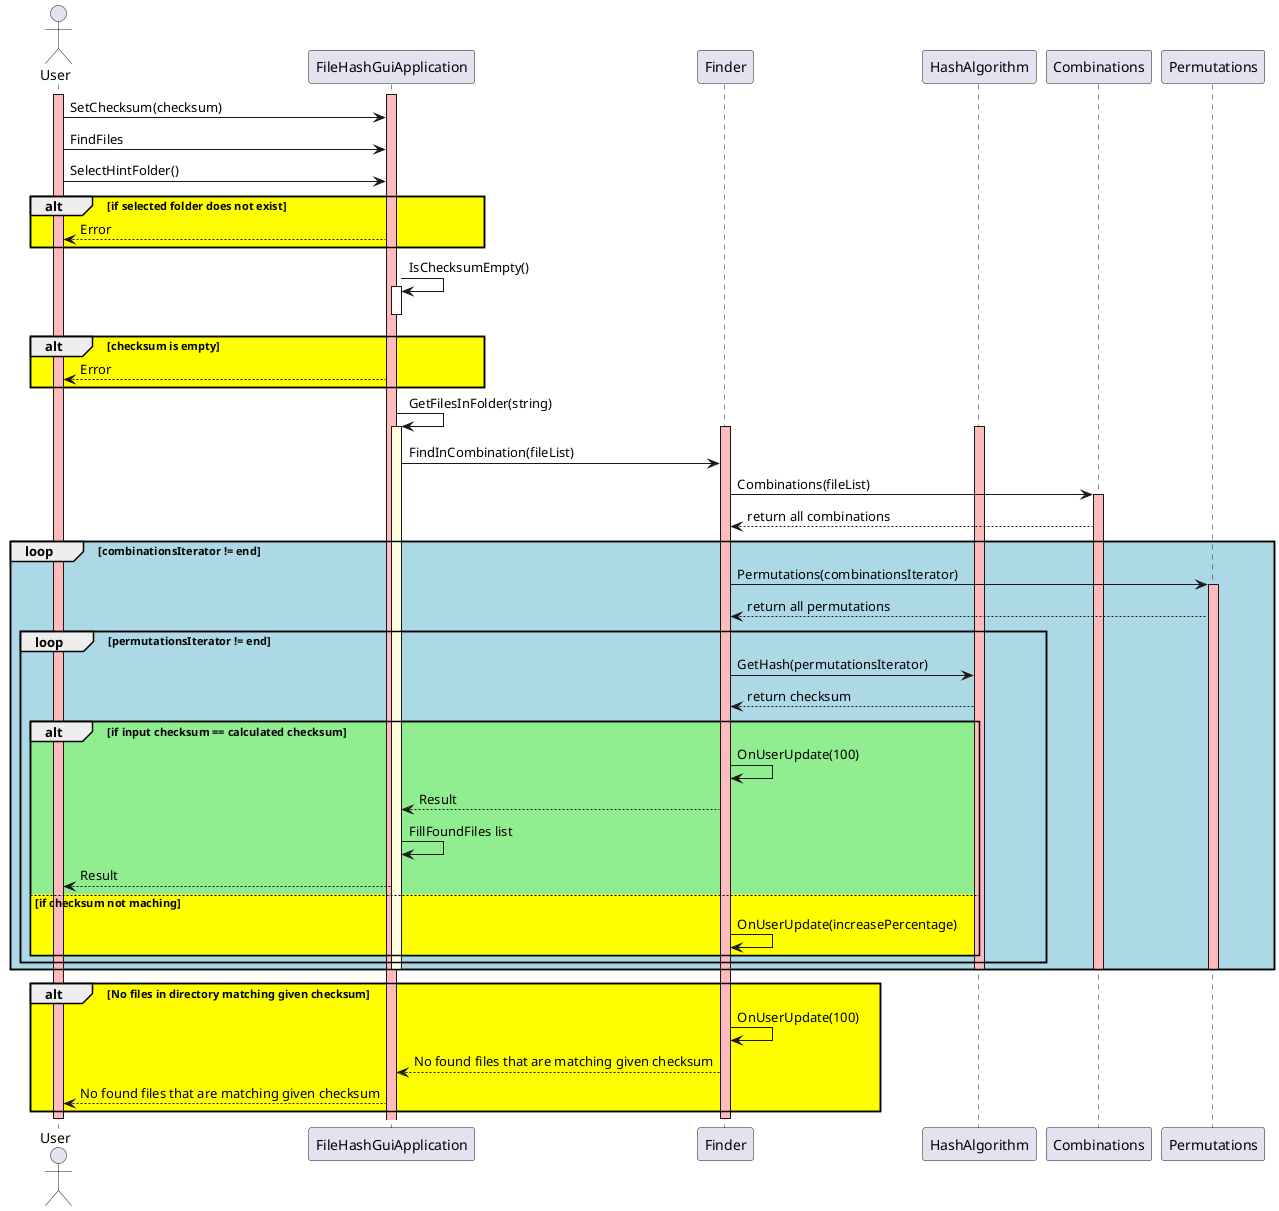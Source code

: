 @startuml FinderRoutine
@startuml ChecksumCalculationRoutineSeq

actor User
participant FileHashGuiApplication
participant Finder
participant HashAlgorithm
participant Combinations
participant Permutations

activate User #FFBBBB
activate FileHashGuiApplication #FFBBBB

User -> FileHashGuiApplication : SetChecksum(checksum)
User -> FileHashGuiApplication : FindFiles
User -> FileHashGuiApplication : SelectHintFolder()

alt  #Yellow if selected folder does not exist
    FileHashGuiApplication --> User : Error 
end

FileHashGuiApplication -> FileHashGuiApplication : IsChecksumEmpty()
activate FileHashGuiApplication
deactivate FileHashGuiApplication

alt #Yellow checksum is empty
    FileHashGuiApplication --> User : Error
end

FileHashGuiApplication -> FileHashGuiApplication : GetFilesInFolder(string)
activate FileHashGuiApplication #LightYellow

activate Finder #FFBBBB
activate HashAlgorithm #FFBBBB

FileHashGuiApplication -> Finder : FindInCombination(fileList)
Finder -> Combinations : Combinations(fileList)
activate Combinations #FFBBBB
Combinations --> Finder : return all combinations

loop #LightBlue combinationsIterator != end
    Finder -> Permutations : Permutations(combinationsIterator)
    activate Permutations #FFBBBB
    Permutations --> Finder : return all permutations

    loop #LightBlue permutationsIterator != end
        Finder -> HashAlgorithm : GetHash(permutationsIterator)
        HashAlgorithm --> Finder : return checksum

        alt #LightGreen if input checksum == calculated checksum
            Finder -> Finder : OnUserUpdate(100)
            Finder --> FileHashGuiApplication : Result

            FileHashGuiApplication -> FileHashGuiApplication : FillFoundFiles list
            FileHashGuiApplication --> User : Result
        else #Yellow if checksum not maching
            Finder -> Finder : OnUserUpdate(increasePercentage)
        end
    end

    deactivate Permutations
    deactivate Combinations
    deactivate HashAlgorithm
    deactivate FileHashGuiApplication
end


alt #Yellow No files in directory matching given checksum
    Finder -> Finder : OnUserUpdate(100)
    Finder --> FileHashGuiApplication : No found files that are matching given checksum
    FileHashGuiApplication --> User : No found files that are matching given checksum
end


deactivate Finder #FFBBBB
deactivate HashAlgorithm #FFBBBB
deactivate User #FFBBBB


@enduml